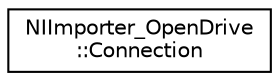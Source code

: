 digraph "Graphical Class Hierarchy"
{
  edge [fontname="Helvetica",fontsize="10",labelfontname="Helvetica",labelfontsize="10"];
  node [fontname="Helvetica",fontsize="10",shape=record];
  rankdir="LR";
  Node0 [label="NIImporter_OpenDrive\l::Connection",height=0.2,width=0.4,color="black", fillcolor="white", style="filled",URL="$d6/d9e/struct_n_i_importer___open_drive_1_1_connection.html",tooltip="A connection between two roads. "];
}
